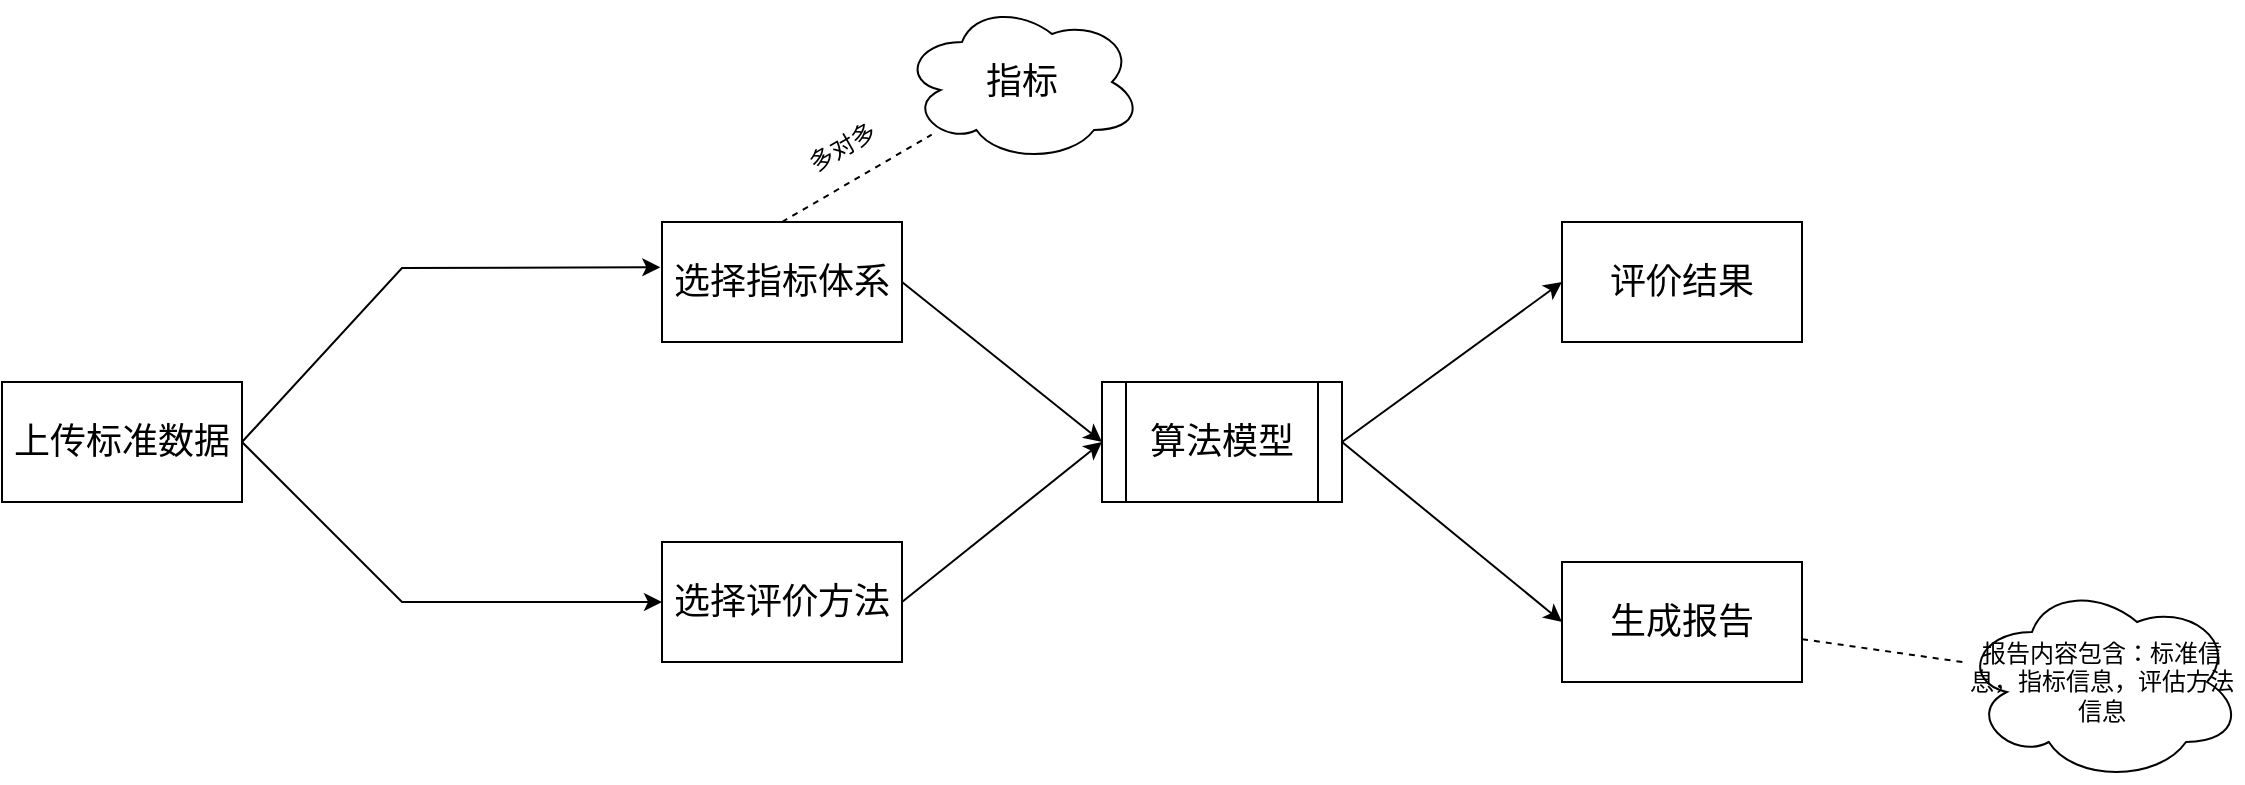 <mxfile version="24.6.4" type="github">
  <diagram name="第 1 页" id="a9xIx573PW4Ug89zHTlq">
    <mxGraphModel dx="2117" dy="541" grid="1" gridSize="10" guides="1" tooltips="1" connect="1" arrows="1" fold="1" page="1" pageScale="1" pageWidth="827" pageHeight="1169" math="0" shadow="0">
      <root>
        <mxCell id="0" />
        <mxCell id="1" parent="0" />
        <mxCell id="FeYuQ4tZofcJ4vCvzHL0-1" value="&lt;font style=&quot;font-size: 18px;&quot;&gt;上传标准数据&lt;/font&gt;" style="rounded=0;whiteSpace=wrap;html=1;" vertex="1" parent="1">
          <mxGeometry x="-50" y="240" width="120" height="60" as="geometry" />
        </mxCell>
        <mxCell id="FeYuQ4tZofcJ4vCvzHL0-2" value="&lt;font style=&quot;font-size: 18px;&quot;&gt;选择指标体系&lt;/font&gt;" style="rounded=0;whiteSpace=wrap;html=1;" vertex="1" parent="1">
          <mxGeometry x="280" y="160" width="120" height="60" as="geometry" />
        </mxCell>
        <mxCell id="FeYuQ4tZofcJ4vCvzHL0-3" value="&lt;font style=&quot;font-size: 18px;&quot;&gt;选择评价方法&lt;/font&gt;" style="rounded=0;whiteSpace=wrap;html=1;" vertex="1" parent="1">
          <mxGeometry x="280" y="320" width="120" height="60" as="geometry" />
        </mxCell>
        <mxCell id="FeYuQ4tZofcJ4vCvzHL0-4" value="&lt;font style=&quot;font-size: 18px;&quot;&gt;评价结果&lt;/font&gt;" style="rounded=0;whiteSpace=wrap;html=1;" vertex="1" parent="1">
          <mxGeometry x="730" y="160" width="120" height="60" as="geometry" />
        </mxCell>
        <mxCell id="FeYuQ4tZofcJ4vCvzHL0-5" value="&lt;font style=&quot;font-size: 18px;&quot;&gt;生成报告&lt;/font&gt;" style="rounded=0;whiteSpace=wrap;html=1;" vertex="1" parent="1">
          <mxGeometry x="730" y="330" width="120" height="60" as="geometry" />
        </mxCell>
        <mxCell id="FeYuQ4tZofcJ4vCvzHL0-6" value="" style="endArrow=classic;html=1;rounded=0;exitX=1;exitY=0.5;exitDx=0;exitDy=0;entryX=-0.007;entryY=0.377;entryDx=0;entryDy=0;entryPerimeter=0;" edge="1" parent="1" source="FeYuQ4tZofcJ4vCvzHL0-1" target="FeYuQ4tZofcJ4vCvzHL0-2">
          <mxGeometry width="50" height="50" relative="1" as="geometry">
            <mxPoint x="190" y="300" as="sourcePoint" />
            <mxPoint x="240" y="250" as="targetPoint" />
            <Array as="points">
              <mxPoint x="150" y="183" />
            </Array>
          </mxGeometry>
        </mxCell>
        <mxCell id="FeYuQ4tZofcJ4vCvzHL0-7" value="" style="endArrow=classic;html=1;rounded=0;exitX=1;exitY=0.5;exitDx=0;exitDy=0;entryX=0;entryY=0.5;entryDx=0;entryDy=0;" edge="1" parent="1" source="FeYuQ4tZofcJ4vCvzHL0-1" target="FeYuQ4tZofcJ4vCvzHL0-3">
          <mxGeometry width="50" height="50" relative="1" as="geometry">
            <mxPoint x="200" y="410" as="sourcePoint" />
            <mxPoint x="250" y="360" as="targetPoint" />
            <Array as="points">
              <mxPoint x="150" y="350" />
            </Array>
          </mxGeometry>
        </mxCell>
        <mxCell id="FeYuQ4tZofcJ4vCvzHL0-14" value="&lt;font style=&quot;font-size: 18px;&quot;&gt;算法模型&lt;/font&gt;" style="shape=process;whiteSpace=wrap;html=1;backgroundOutline=1;" vertex="1" parent="1">
          <mxGeometry x="500" y="240" width="120" height="60" as="geometry" />
        </mxCell>
        <mxCell id="FeYuQ4tZofcJ4vCvzHL0-17" value="" style="endArrow=classic;html=1;rounded=0;exitX=1;exitY=0.5;exitDx=0;exitDy=0;entryX=0;entryY=0.5;entryDx=0;entryDy=0;" edge="1" parent="1" source="FeYuQ4tZofcJ4vCvzHL0-2" target="FeYuQ4tZofcJ4vCvzHL0-14">
          <mxGeometry width="50" height="50" relative="1" as="geometry">
            <mxPoint x="510" y="370" as="sourcePoint" />
            <mxPoint x="560" y="320" as="targetPoint" />
          </mxGeometry>
        </mxCell>
        <mxCell id="FeYuQ4tZofcJ4vCvzHL0-18" value="" style="endArrow=classic;html=1;rounded=0;exitX=1;exitY=0.5;exitDx=0;exitDy=0;entryX=0;entryY=0.5;entryDx=0;entryDy=0;" edge="1" parent="1" source="FeYuQ4tZofcJ4vCvzHL0-3" target="FeYuQ4tZofcJ4vCvzHL0-14">
          <mxGeometry width="50" height="50" relative="1" as="geometry">
            <mxPoint x="520" y="380" as="sourcePoint" />
            <mxPoint x="570" y="330" as="targetPoint" />
          </mxGeometry>
        </mxCell>
        <mxCell id="FeYuQ4tZofcJ4vCvzHL0-19" value="" style="endArrow=classic;html=1;rounded=0;exitX=1;exitY=0.5;exitDx=0;exitDy=0;entryX=0;entryY=0.5;entryDx=0;entryDy=0;" edge="1" parent="1" source="FeYuQ4tZofcJ4vCvzHL0-14" target="FeYuQ4tZofcJ4vCvzHL0-4">
          <mxGeometry width="50" height="50" relative="1" as="geometry">
            <mxPoint x="690" y="300" as="sourcePoint" />
            <mxPoint x="740" y="250" as="targetPoint" />
          </mxGeometry>
        </mxCell>
        <mxCell id="FeYuQ4tZofcJ4vCvzHL0-20" value="" style="endArrow=classic;html=1;rounded=0;entryX=0;entryY=0.5;entryDx=0;entryDy=0;" edge="1" parent="1" target="FeYuQ4tZofcJ4vCvzHL0-5">
          <mxGeometry width="50" height="50" relative="1" as="geometry">
            <mxPoint x="620" y="270" as="sourcePoint" />
            <mxPoint x="740" y="260" as="targetPoint" />
          </mxGeometry>
        </mxCell>
        <mxCell id="FeYuQ4tZofcJ4vCvzHL0-21" value="" style="endArrow=none;dashed=1;html=1;rounded=0;exitX=0.5;exitY=0;exitDx=0;exitDy=0;" edge="1" parent="1" source="FeYuQ4tZofcJ4vCvzHL0-2" target="FeYuQ4tZofcJ4vCvzHL0-22">
          <mxGeometry width="50" height="50" relative="1" as="geometry">
            <mxPoint x="340" y="150" as="sourcePoint" />
            <mxPoint x="390" y="100" as="targetPoint" />
          </mxGeometry>
        </mxCell>
        <mxCell id="FeYuQ4tZofcJ4vCvzHL0-22" value="&lt;font style=&quot;font-size: 18px;&quot;&gt;指标&lt;/font&gt;" style="ellipse;shape=cloud;whiteSpace=wrap;html=1;" vertex="1" parent="1">
          <mxGeometry x="400" y="50" width="120" height="80" as="geometry" />
        </mxCell>
        <mxCell id="FeYuQ4tZofcJ4vCvzHL0-23" value="多对多" style="text;html=1;align=center;verticalAlign=middle;resizable=0;points=[];autosize=1;strokeColor=none;fillColor=none;rotation=-30;" vertex="1" parent="1">
          <mxGeometry x="340" y="108" width="60" height="30" as="geometry" />
        </mxCell>
        <mxCell id="FeYuQ4tZofcJ4vCvzHL0-26" value="报告内容包含：标准信息，指标信息，评估方法信息" style="ellipse;shape=cloud;whiteSpace=wrap;html=1;" vertex="1" parent="1">
          <mxGeometry x="930" y="340" width="140" height="100" as="geometry" />
        </mxCell>
        <mxCell id="FeYuQ4tZofcJ4vCvzHL0-28" value="" style="endArrow=none;dashed=1;html=1;rounded=0;" edge="1" parent="1" source="FeYuQ4tZofcJ4vCvzHL0-5" target="FeYuQ4tZofcJ4vCvzHL0-26">
          <mxGeometry width="50" height="50" relative="1" as="geometry">
            <mxPoint x="790" y="480" as="sourcePoint" />
            <mxPoint x="840" y="430" as="targetPoint" />
          </mxGeometry>
        </mxCell>
      </root>
    </mxGraphModel>
  </diagram>
</mxfile>
